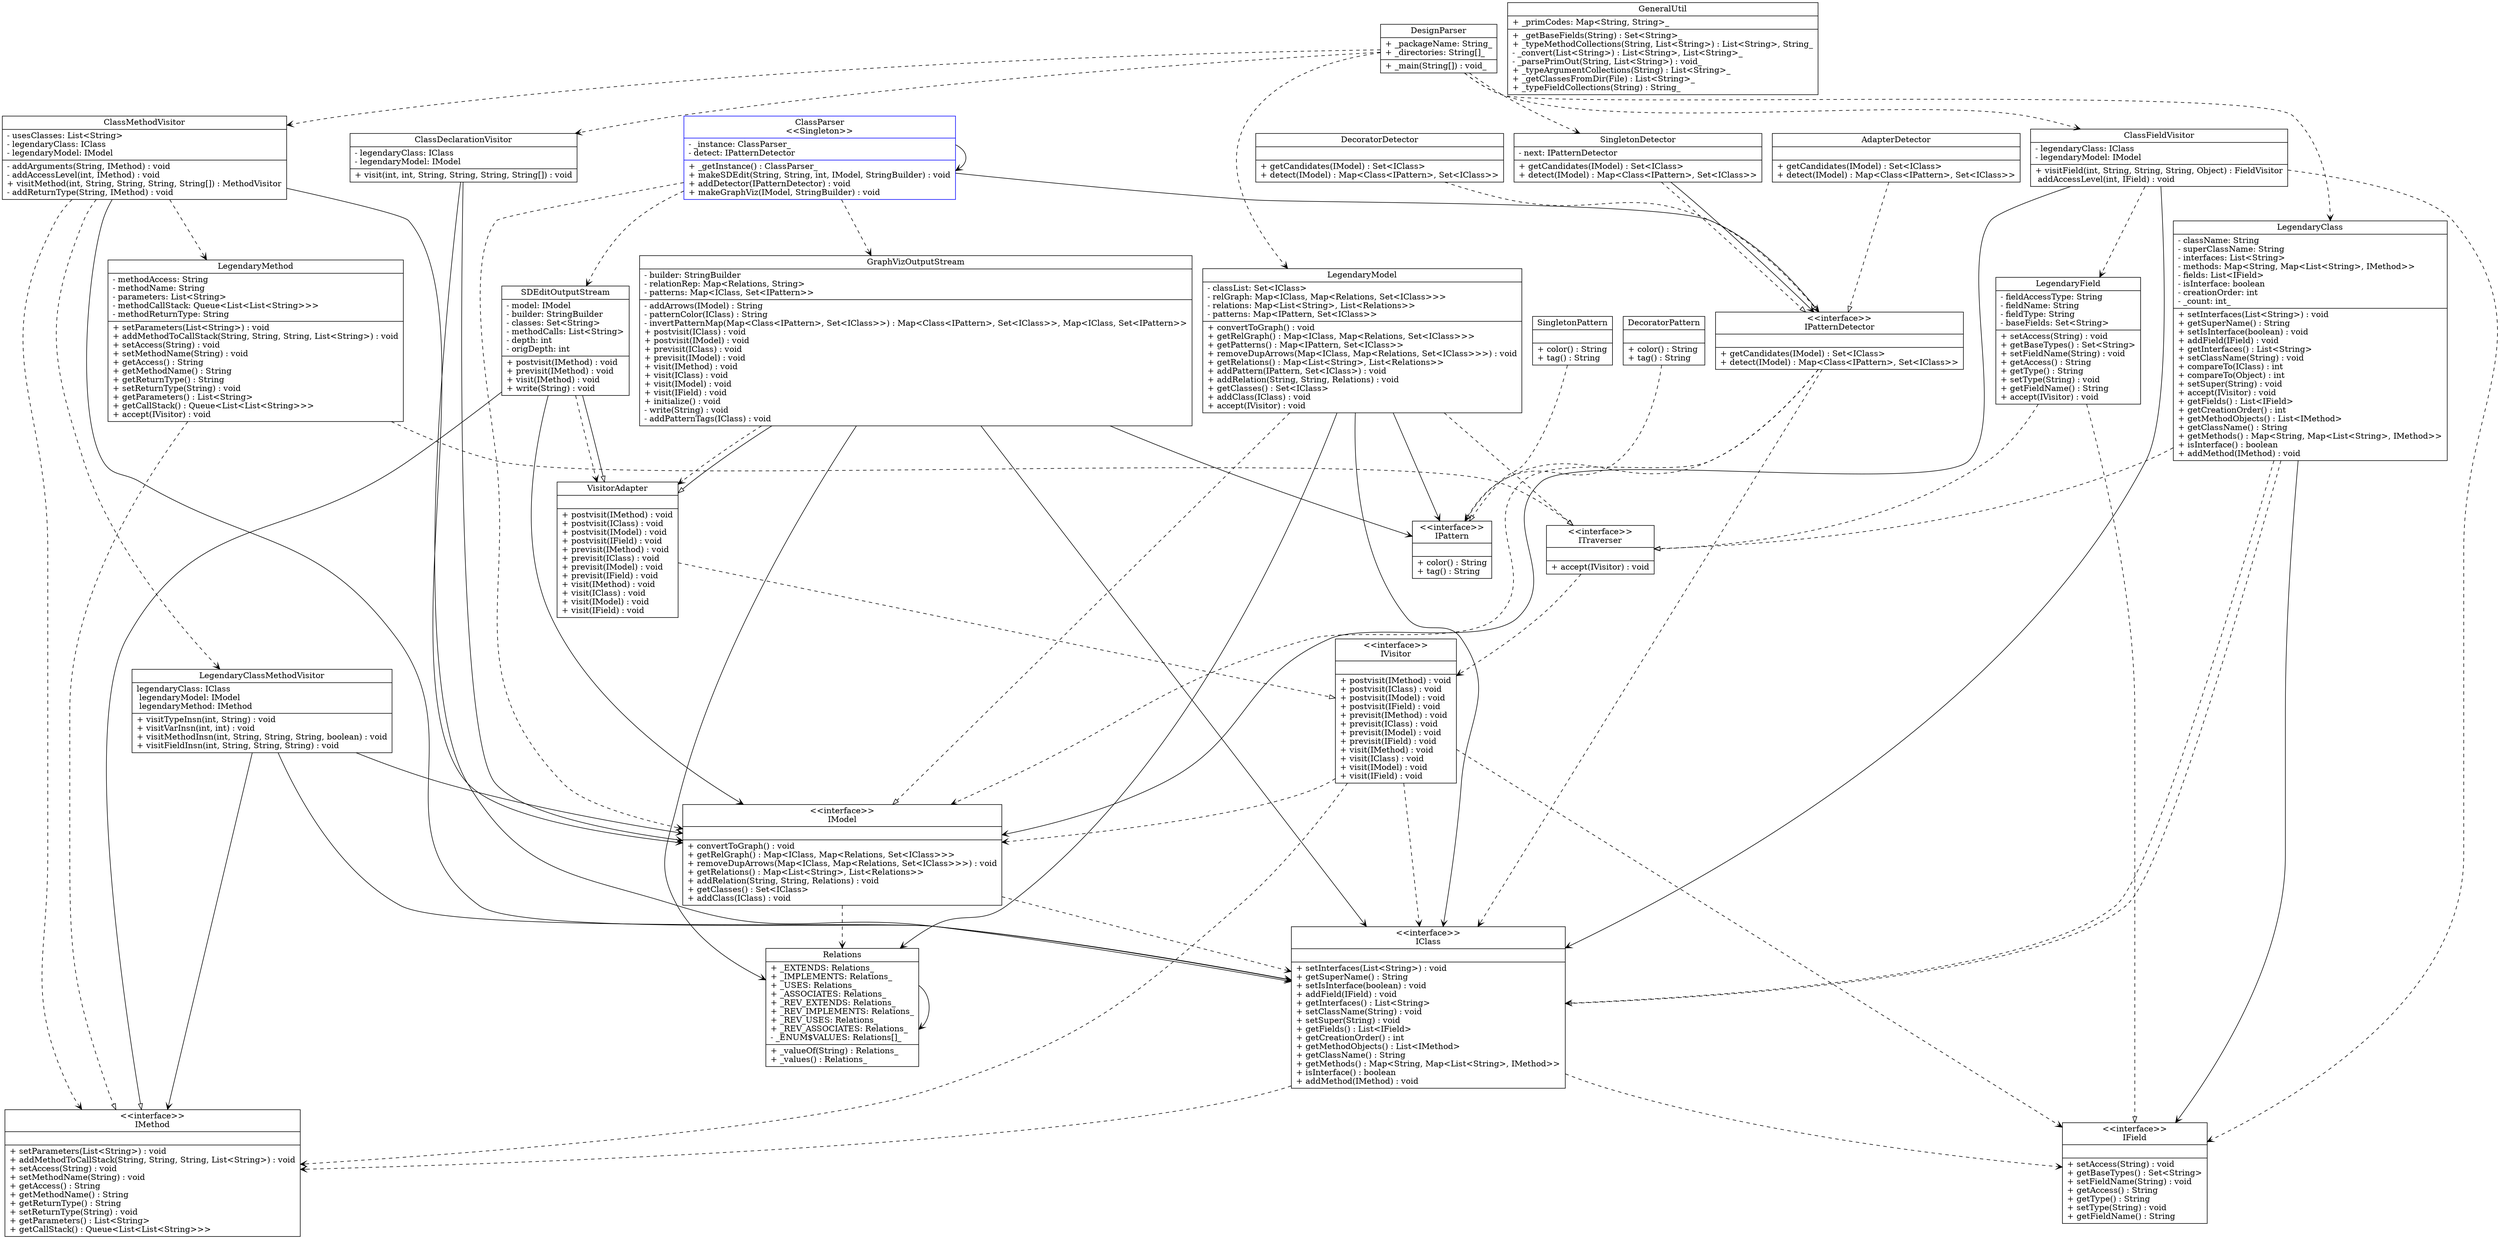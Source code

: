 digraph G{
	node [shape = "record"]
ClassDeclarationVisitor [
	label = "{ClassDeclarationVisitor|
	- legendaryClass: IClass\l
	- legendaryModel: IModel\l
	|
	+ visit(int, int, String, String, String, String[]) : void\l
	}"
	]
ClassFieldVisitor [
	label = "{ClassFieldVisitor|
	- legendaryClass: IClass\l
	- legendaryModel: IModel\l
	|
	+ visitField(int, String, String, String, Object) : FieldVisitor\l
	 addAccessLevel(int, IField) : void\l
	}"
	]
ClassMethodVisitor [
	label = "{ClassMethodVisitor|
	- usesClasses: List\<String\>\l
	- legendaryClass: IClass\l
	- legendaryModel: IModel\l
	|
	- addArguments(String, IMethod) : void\l
	- addAccessLevel(int, IMethod) : void\l
	+ visitMethod(int, String, String, String, String[]) : MethodVisitor\l
	- addReturnType(String, IMethod) : void\l
	}"
	]
DesignParser [
	label = "{DesignParser|
	+ _packageName: String_\l
	+ _directories: String[]_\l
	|
	+ _main(String[]) : void_\l
	}"
	]
LegendaryClassMethodVisitor [
	label = "{LegendaryClassMethodVisitor|
	 legendaryClass: IClass\l
	 legendaryModel: IModel\l
	 legendaryMethod: IMethod\l
	|
	+ visitTypeInsn(int, String) : void\l
	+ visitVarInsn(int, int) : void\l
	+ visitMethodInsn(int, String, String, String, boolean) : void\l
	+ visitFieldInsn(int, String, String, String) : void\l
	}"
	]
ClassParser [
	label = "{ClassParser\n\<\<Singleton\>\>|
	- _instance: ClassParser_\l
	- detect: IPatternDetector\l
	|
	+ _getInstance() : ClassParser_\l
	+ makeSDEdit(String, String, int, IModel, StringBuilder) : void\l
	+ addDetector(IPatternDetector) : void\l
	+ makeGraphViz(IModel, StringBuilder) : void\l
	}"
	color = blue]
GraphVizOutputStream [
	label = "{GraphVizOutputStream|
	- builder: StringBuilder\l
	- relationRep: Map\<Relations, String\>\l
	- patterns: Map\<IClass, Set\<IPattern\>\>\l
	|
	- addArrows(IModel) : String\l
	- patternColor(IClass) : String\l
	- invertPatternMap(Map\<Class\<IPattern\>, Set\<IClass\>\>) : Map\<Class\<IPattern\>, Set\<IClass\>\>, Map\<IClass, Set\<IPattern\>\>\l
	+ postvisit(IClass) : void\l
	+ postvisit(IModel) : void\l
	+ previsit(IClass) : void\l
	+ previsit(IModel) : void\l
	+ visit(IMethod) : void\l
	+ visit(IClass) : void\l
	+ visit(IModel) : void\l
	+ visit(IField) : void\l
	+ initialize() : void\l
	- write(String) : void\l
	- addPatternTags(IClass) : void\l
	}"
	]
LegendaryClass [
	label = "{LegendaryClass|
	- className: String\l
	- superClassName: String\l
	- interfaces: List\<String\>\l
	- methods: Map\<String, Map\<List\<String\>, IMethod\>\>\l
	- fields: List\<IField\>\l
	- isInterface: boolean\l
	- creationOrder: int\l
	- _count: int_\l
	|
	+ setInterfaces(List\<String\>) : void\l
	+ getSuperName() : String\l
	+ setIsInterface(boolean) : void\l
	+ addField(IField) : void\l
	+ getInterfaces() : List\<String\>\l
	+ setClassName(String) : void\l
	+ compareTo(IClass) : int\l
	+ compareTo(Object) : int\l
	+ setSuper(String) : void\l
	+ accept(IVisitor) : void\l
	+ getFields() : List\<IField\>\l
	+ getCreationOrder() : int\l
	+ getMethodObjects() : List\<IMethod\>\l
	+ getClassName() : String\l
	+ getMethods() : Map\<String, Map\<List\<String\>, IMethod\>\>\l
	+ isInterface() : boolean\l
	+ addMethod(IMethod) : void\l
	}"
	]
LegendaryField [
	label = "{LegendaryField|
	- fieldAccessType: String\l
	- fieldName: String\l
	- fieldType: String\l
	- baseFields: Set\<String\>\l
	|
	+ setAccess(String) : void\l
	+ getBaseTypes() : Set\<String\>\l
	+ setFieldName(String) : void\l
	+ getAccess() : String\l
	+ getType() : String\l
	+ setType(String) : void\l
	+ getFieldName() : String\l
	+ accept(IVisitor) : void\l
	}"
	]
LegendaryMethod [
	label = "{LegendaryMethod|
	- methodAccess: String\l
	- methodName: String\l
	- parameters: List\<String\>\l
	- methodCallStack: Queue\<List\<List\<String\>\>\>\l
	- methodReturnType: String\l
	|
	+ setParameters(List\<String\>) : void\l
	+ addMethodToCallStack(String, String, String, List\<String\>) : void\l
	+ setAccess(String) : void\l
	+ setMethodName(String) : void\l
	+ getAccess() : String\l
	+ getMethodName() : String\l
	+ getReturnType() : String\l
	+ setReturnType(String) : void\l
	+ getParameters() : List\<String\>\l
	+ getCallStack() : Queue\<List\<List\<String\>\>\>\l
	+ accept(IVisitor) : void\l
	}"
	]
LegendaryModel [
	label = "{LegendaryModel|
	- classList: Set\<IClass\>\l
	- relGraph: Map\<IClass, Map\<Relations, Set\<IClass\>\>\>\l
	- relations: Map\<List\<String\>, List\<Relations\>\>\l
	- patterns: Map\<IPattern, Set\<IClass\>\>\l
	|
	+ convertToGraph() : void\l
	+ getRelGraph() : Map\<IClass, Map\<Relations, Set\<IClass\>\>\>\l
	+ getPatterns() : Map\<IPattern, Set\<IClass\>\>\l
	+ removeDupArrows(Map\<IClass, Map\<Relations, Set\<IClass\>\>\>) : void\l
	+ getRelations() : Map\<List\<String\>, List\<Relations\>\>\l
	+ addPattern(IPattern, Set\<IClass\>) : void\l
	+ addRelation(String, String, Relations) : void\l
	+ getClasses() : Set\<IClass\>\l
	+ addClass(IClass) : void\l
	+ accept(IVisitor) : void\l
	}"
	]
Relations [
	label = "{Relations|
	+ _EXTENDS: Relations_\l
	+ _IMPLEMENTS: Relations_\l
	+ _USES: Relations_\l
	+ _ASSOCIATES: Relations_\l
	+ _REV_EXTENDS: Relations_\l
	+ _REV_IMPLEMENTS: Relations_\l
	+ _REV_USES: Relations_\l
	+ _REV_ASSOCIATES: Relations_\l
	- _ENUM$VALUES: Relations[]_\l
	|
	+ _valueOf(String) : Relations_\l
	+ _values() : Relations_\l
	}"
	]
SDEditOutputStream [
	label = "{SDEditOutputStream|
	- model: IModel\l
	- builder: StringBuilder\l
	- classes: Set\<String\>\l
	- methodCalls: List\<String\>\l
	- depth: int\l
	- origDepth: int\l
	|
	+ postvisit(IMethod) : void\l
	+ previsit(IMethod) : void\l
	+ visit(IMethod) : void\l
	+ write(String) : void\l
	}"
	]
AdapterDetector [
	label = "{AdapterDetector|
	|
	+ getCandidates(IModel) : Set\<IClass\>\l
	+ detect(IModel) : Map\<Class\<IPattern\>, Set\<IClass\>\>\l
	}"
	]
DecoratorDetector [
	label = "{DecoratorDetector|
	|
	+ getCandidates(IModel) : Set\<IClass\>\l
	+ detect(IModel) : Map\<Class\<IPattern\>, Set\<IClass\>\>\l
	}"
	]
SingletonDetector [
	label = "{SingletonDetector|
	- next: IPatternDetector\l
	|
	+ getCandidates(IModel) : Set\<IClass\>\l
	+ detect(IModel) : Map\<Class\<IPattern\>, Set\<IClass\>\>\l
	}"
	]
IClass [
	label = "{\<\<interface\>\>\nIClass|
	|
	+ setInterfaces(List\<String\>) : void\l
	+ getSuperName() : String\l
	+ setIsInterface(boolean) : void\l
	+ addField(IField) : void\l
	+ getInterfaces() : List\<String\>\l
	+ setClassName(String) : void\l
	+ setSuper(String) : void\l
	+ getFields() : List\<IField\>\l
	+ getCreationOrder() : int\l
	+ getMethodObjects() : List\<IMethod\>\l
	+ getClassName() : String\l
	+ getMethods() : Map\<String, Map\<List\<String\>, IMethod\>\>\l
	+ isInterface() : boolean\l
	+ addMethod(IMethod) : void\l
	}"
	]
IField [
	label = "{\<\<interface\>\>\nIField|
	|
	+ setAccess(String) : void\l
	+ getBaseTypes() : Set\<String\>\l
	+ setFieldName(String) : void\l
	+ getAccess() : String\l
	+ getType() : String\l
	+ setType(String) : void\l
	+ getFieldName() : String\l
	}"
	]
IMethod [
	label = "{\<\<interface\>\>\nIMethod|
	|
	+ setParameters(List\<String\>) : void\l
	+ addMethodToCallStack(String, String, String, List\<String\>) : void\l
	+ setAccess(String) : void\l
	+ setMethodName(String) : void\l
	+ getAccess() : String\l
	+ getMethodName() : String\l
	+ getReturnType() : String\l
	+ setReturnType(String) : void\l
	+ getParameters() : List\<String\>\l
	+ getCallStack() : Queue\<List\<List\<String\>\>\>\l
	}"
	]
IModel [
	label = "{\<\<interface\>\>\nIModel|
	|
	+ convertToGraph() : void\l
	+ getRelGraph() : Map\<IClass, Map\<Relations, Set\<IClass\>\>\>\l
	+ removeDupArrows(Map\<IClass, Map\<Relations, Set\<IClass\>\>\>) : void\l
	+ getRelations() : Map\<List\<String\>, List\<Relations\>\>\l
	+ addRelation(String, String, Relations) : void\l
	+ getClasses() : Set\<IClass\>\l
	+ addClass(IClass) : void\l
	}"
	]
IPattern [
	label = "{\<\<interface\>\>\nIPattern|
	|
	+ color() : String\l
	+ tag() : String\l
	}"
	]
IPatternDetector [
	label = "{\<\<interface\>\>\nIPatternDetector|
	|
	+ getCandidates(IModel) : Set\<IClass\>\l
	+ detect(IModel) : Map\<Class\<IPattern\>, Set\<IClass\>\>\l
	}"
	]
ITraverser [
	label = "{\<\<interface\>\>\nITraverser|
	|
	+ accept(IVisitor) : void\l
	}"
	]
IVisitor [
	label = "{\<\<interface\>\>\nIVisitor|
	|
	+ postvisit(IMethod) : void\l
	+ postvisit(IClass) : void\l
	+ postvisit(IModel) : void\l
	+ postvisit(IField) : void\l
	+ previsit(IMethod) : void\l
	+ previsit(IClass) : void\l
	+ previsit(IModel) : void\l
	+ previsit(IField) : void\l
	+ visit(IMethod) : void\l
	+ visit(IClass) : void\l
	+ visit(IModel) : void\l
	+ visit(IField) : void\l
	}"
	]
VisitorAdapter [
	label = "{VisitorAdapter|
	|
	+ postvisit(IMethod) : void\l
	+ postvisit(IClass) : void\l
	+ postvisit(IModel) : void\l
	+ postvisit(IField) : void\l
	+ previsit(IMethod) : void\l
	+ previsit(IClass) : void\l
	+ previsit(IModel) : void\l
	+ previsit(IField) : void\l
	+ visit(IMethod) : void\l
	+ visit(IClass) : void\l
	+ visit(IModel) : void\l
	+ visit(IField) : void\l
	}"
	]
GeneralUtil [
	label = "{GeneralUtil|
	+ _primCodes: Map\<String, String\>_\l
	|
	+ _getBaseFields(String) : Set\<String\>_\l
	+ _typeMethodCollections(String, List\<String\>) : List\<String\>, String_\l
	- _convert(List\<String\>) : List\<String\>, List\<String\>_\l
	- _parsePrimOut(String, List\<String\>) : void_\l
	+ _typeArgumentCollections(String) : List\<String\>_\l
	+ _getClassesFromDir(File) : List\<String\>_\l
	+ _typeFieldCollections(String) : String_\l
	}"
	]
DecoratorPattern [
	label = "{DecoratorPattern|
	|
	+ color() : String\l
	+ tag() : String\l
	}"
	]
SingletonPattern [
	label = "{SingletonPattern|
	|
	+ color() : String\l
	+ tag() : String\l
	}"
	]
	edge [style = "dashed"] [arrowhead = "open"]
	SDEditOutputStream->VisitorAdapter
	edge [style = "solid"] [arrowhead = "empty"]
	SDEditOutputStream->IMethod
	edge [style = "solid"] [arrowhead = "empty"]
	SDEditOutputStream->VisitorAdapter
	edge [style = "solid"] [arrowhead = "open"]
	SDEditOutputStream->IModel
	edge [style = "dashed"] [arrowhead = "open"]
	IVisitor->IModel
	edge [style = "dashed"] [arrowhead = "open"]
	IVisitor->IField
	edge [style = "dashed"] [arrowhead = "open"]
	IVisitor->IClass
	edge [style = "dashed"] [arrowhead = "open"]
	IVisitor->IMethod
	edge [style = "dashed"] [arrowhead = "empty"]
	SingletonDetector->IPatternDetector
	edge [style = "solid"] [arrowhead = "open"]
	SingletonDetector->IPatternDetector
	edge [style = "dashed"] [arrowhead = "open"]
	DesignParser->SingletonDetector
	edge [style = "dashed"] [arrowhead = "open"]
	DesignParser->ClassMethodVisitor
	edge [style = "dashed"] [arrowhead = "open"]
	DesignParser->LegendaryModel
	edge [style = "dashed"] [arrowhead = "open"]
	DesignParser->ClassDeclarationVisitor
	edge [style = "dashed"] [arrowhead = "open"]
	DesignParser->LegendaryClass
	edge [style = "dashed"] [arrowhead = "open"]
	DesignParser->ClassFieldVisitor
	edge [style = "solid"] [arrowhead = "open"]
	LegendaryClassMethodVisitor->IModel
	edge [style = "solid"] [arrowhead = "open"]
	LegendaryClassMethodVisitor->IClass
	edge [style = "solid"] [arrowhead = "open"]
	LegendaryClassMethodVisitor->IMethod
	edge [style = "dashed"] [arrowhead = "open"]
	IClass->IField
	edge [style = "dashed"] [arrowhead = "open"]
	IClass->IMethod
	edge [style = "dashed"] [arrowhead = "open"]
	ITraverser->IVisitor
	edge [style = "dashed"] [arrowhead = "open"]
	LegendaryClass->IClass
	edge [style = "dashed"] [arrowhead = "empty"]
	LegendaryClass->IClass
	edge [style = "dashed"] [arrowhead = "empty"]
	LegendaryClass->ITraverser
	edge [style = "solid"] [arrowhead = "open"]
	LegendaryClass->IField
	edge [style = "dashed"] [arrowhead = "open"]
	ClassFieldVisitor->IField
	edge [style = "dashed"] [arrowhead = "open"]
	ClassFieldVisitor->LegendaryField
	edge [style = "solid"] [arrowhead = "open"]
	ClassFieldVisitor->IModel
	edge [style = "solid"] [arrowhead = "open"]
	ClassFieldVisitor->IClass
	edge [style = "dashed"] [arrowhead = "open"]
	ClassParser->SDEditOutputStream
	edge [style = "dashed"] [arrowhead = "open"]
	ClassParser->IModel
	edge [style = "dashed"] [arrowhead = "open"]
	ClassParser->GraphVizOutputStream
	edge [style = "solid"] [arrowhead = "open"]
	ClassParser->IPatternDetector
	edge [style = "solid"] [arrowhead = "open"]
	ClassParser->ClassParser
	edge [style = "dashed"] [arrowhead = "empty"]
	DecoratorDetector->IPatternDetector
	edge [style = "dashed"] [arrowhead = "empty"]
	LegendaryMethod->IMethod
	edge [style = "dashed"] [arrowhead = "empty"]
	LegendaryMethod->ITraverser
	edge [style = "dashed"] [arrowhead = "open"]
	ClassMethodVisitor->LegendaryMethod
	edge [style = "dashed"] [arrowhead = "open"]
	ClassMethodVisitor->LegendaryClassMethodVisitor
	edge [style = "dashed"] [arrowhead = "open"]
	ClassMethodVisitor->IMethod
	edge [style = "solid"] [arrowhead = "open"]
	ClassMethodVisitor->IModel
	edge [style = "solid"] [arrowhead = "open"]
	ClassMethodVisitor->IClass
	edge [style = "dashed"] [arrowhead = "open"]
	IModel->IClass
	edge [style = "dashed"] [arrowhead = "open"]
	IModel->Relations
	edge [style = "dashed"] [arrowhead = "empty"]
	LegendaryModel->IModel
	edge [style = "dashed"] [arrowhead = "empty"]
	LegendaryModel->ITraverser
	edge [style = "solid"] [arrowhead = "open"]
	LegendaryModel->IClass
	edge [style = "solid"] [arrowhead = "open"]
	LegendaryModel->IPattern
	edge [style = "solid"] [arrowhead = "open"]
	LegendaryModel->Relations
	edge [style = "dashed"] [arrowhead = "empty"]
	DecoratorPattern->IPattern
	edge [style = "solid"] [arrowhead = "open"]
	ClassDeclarationVisitor->IModel
	edge [style = "solid"] [arrowhead = "open"]
	ClassDeclarationVisitor->IClass
	edge [style = "dashed"] [arrowhead = "empty"]
	AdapterDetector->IPatternDetector
	edge [style = "dashed"] [arrowhead = "open"]
	IPatternDetector->IModel
	edge [style = "dashed"] [arrowhead = "open"]
	IPatternDetector->IPattern
	edge [style = "dashed"] [arrowhead = "open"]
	IPatternDetector->IClass
	edge [style = "dashed"] [arrowhead = "open"]
	GraphVizOutputStream->VisitorAdapter
	edge [style = "solid"] [arrowhead = "empty"]
	GraphVizOutputStream->VisitorAdapter
	edge [style = "solid"] [arrowhead = "open"]
	GraphVizOutputStream->IClass
	edge [style = "solid"] [arrowhead = "open"]
	GraphVizOutputStream->IPattern
	edge [style = "solid"] [arrowhead = "open"]
	GraphVizOutputStream->Relations
	edge [style = "dashed"] [arrowhead = "empty"]
	LegendaryField->IField
	edge [style = "dashed"] [arrowhead = "empty"]
	LegendaryField->ITraverser
	edge [style = "dashed"] [arrowhead = "empty"]
	SingletonPattern->IPattern
	edge [style = "solid"] [arrowhead = "open"]
	Relations->Relations
	edge [style = "dashed"] [arrowhead = "empty"]
	VisitorAdapter->IVisitor
}